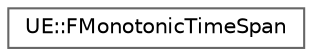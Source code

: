 digraph "Graphical Class Hierarchy"
{
 // INTERACTIVE_SVG=YES
 // LATEX_PDF_SIZE
  bgcolor="transparent";
  edge [fontname=Helvetica,fontsize=10,labelfontname=Helvetica,labelfontsize=10];
  node [fontname=Helvetica,fontsize=10,shape=box,height=0.2,width=0.4];
  rankdir="LR";
  Node0 [id="Node000000",label="UE::FMonotonicTimeSpan",height=0.2,width=0.4,color="grey40", fillcolor="white", style="filled",URL="$df/d4b/structUE_1_1FMonotonicTimeSpan.html",tooltip="A span of time measured in seconds between two time points."];
}
